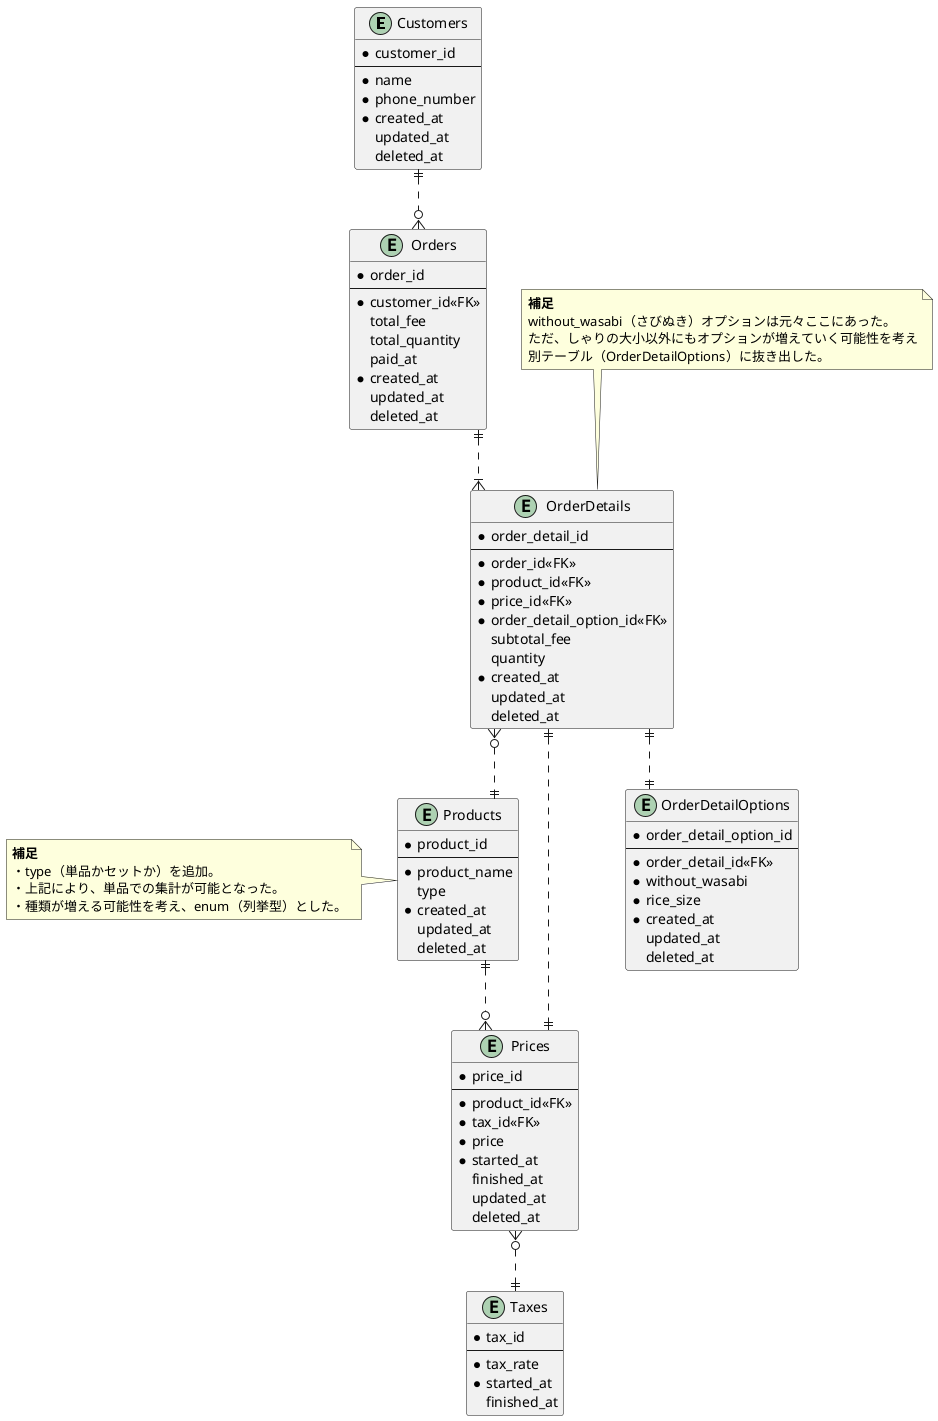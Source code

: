 @startuml sushi_ordering_schema_02

skinparam {
  ' カーディナリティ斜め対策
   linetype ortho
}

' 顧客マスタ
entity "Customers" as Customers {
  * customer_id
  --
  * name
  * phone_number
  * created_at
    updated_at
    deleted_at
}

' 商品マスタ
entity "Products" as Products {
  * product_id
  --
  * product_name
    type
  * created_at
    updated_at
    deleted_at
}

note left of Products
  <b>補足</b>
  ・type（単品かセットか）を追加。
  ・上記により、単品での集計が可能となった。
  ・種類が増える可能性を考え、enum（列挙型）とした。
end note

' 商品金額テーブル
entity "Prices" as Prices {
  * price_id
  --
  * product_id<<FK>>
  * tax_id<<FK>>
  * price
  * started_at
    finished_at
    updated_at
    deleted_at
}

' 消費税マスタ
entity "Taxes" as Taxes {
  * tax_id
  --
  * tax_rate
  * started_at
    finished_at
}

' 注文テーブル
entity "Orders" as Orders {
  * order_id
  --
  * customer_id<<FK>>
    total_fee
    total_quantity
    paid_at
  * created_at
    updated_at
    deleted_at
}

entity "OrderDetails" as OrderDetails {
  * order_detail_id
  --
  * order_id<<FK>>
  * product_id<<FK>>
  * price_id<<FK>>
  * order_detail_option_id<<FK>>
    subtotal_fee
    quantity
  * created_at
    updated_at
    deleted_at
}

note top of OrderDetails
  <b>補足</b>
  without_wasabi（さびぬき）オプションは元々ここにあった。
  ただ、しゃりの大小以外にもオプションが増えていく可能性を考え
  別テーブル（OrderDetailOptions）に抜き出した。
end note

entity "OrderDetailOptions" as OrderDetailOptions {
  * order_detail_option_id
  --
  * order_detail_id<<FK>>
  * without_wasabi
  * rice_size
  * created_at
    updated_at
    deleted_at
}

Customers ||..o{ Orders
Orders ||..|{ OrderDetails
OrderDetails ||..|| OrderDetailOptions
OrderDetails }o..|| Products
OrderDetails ||..|| Prices
Products ||..o{ Prices
Prices }o..|| Taxes

@enduml